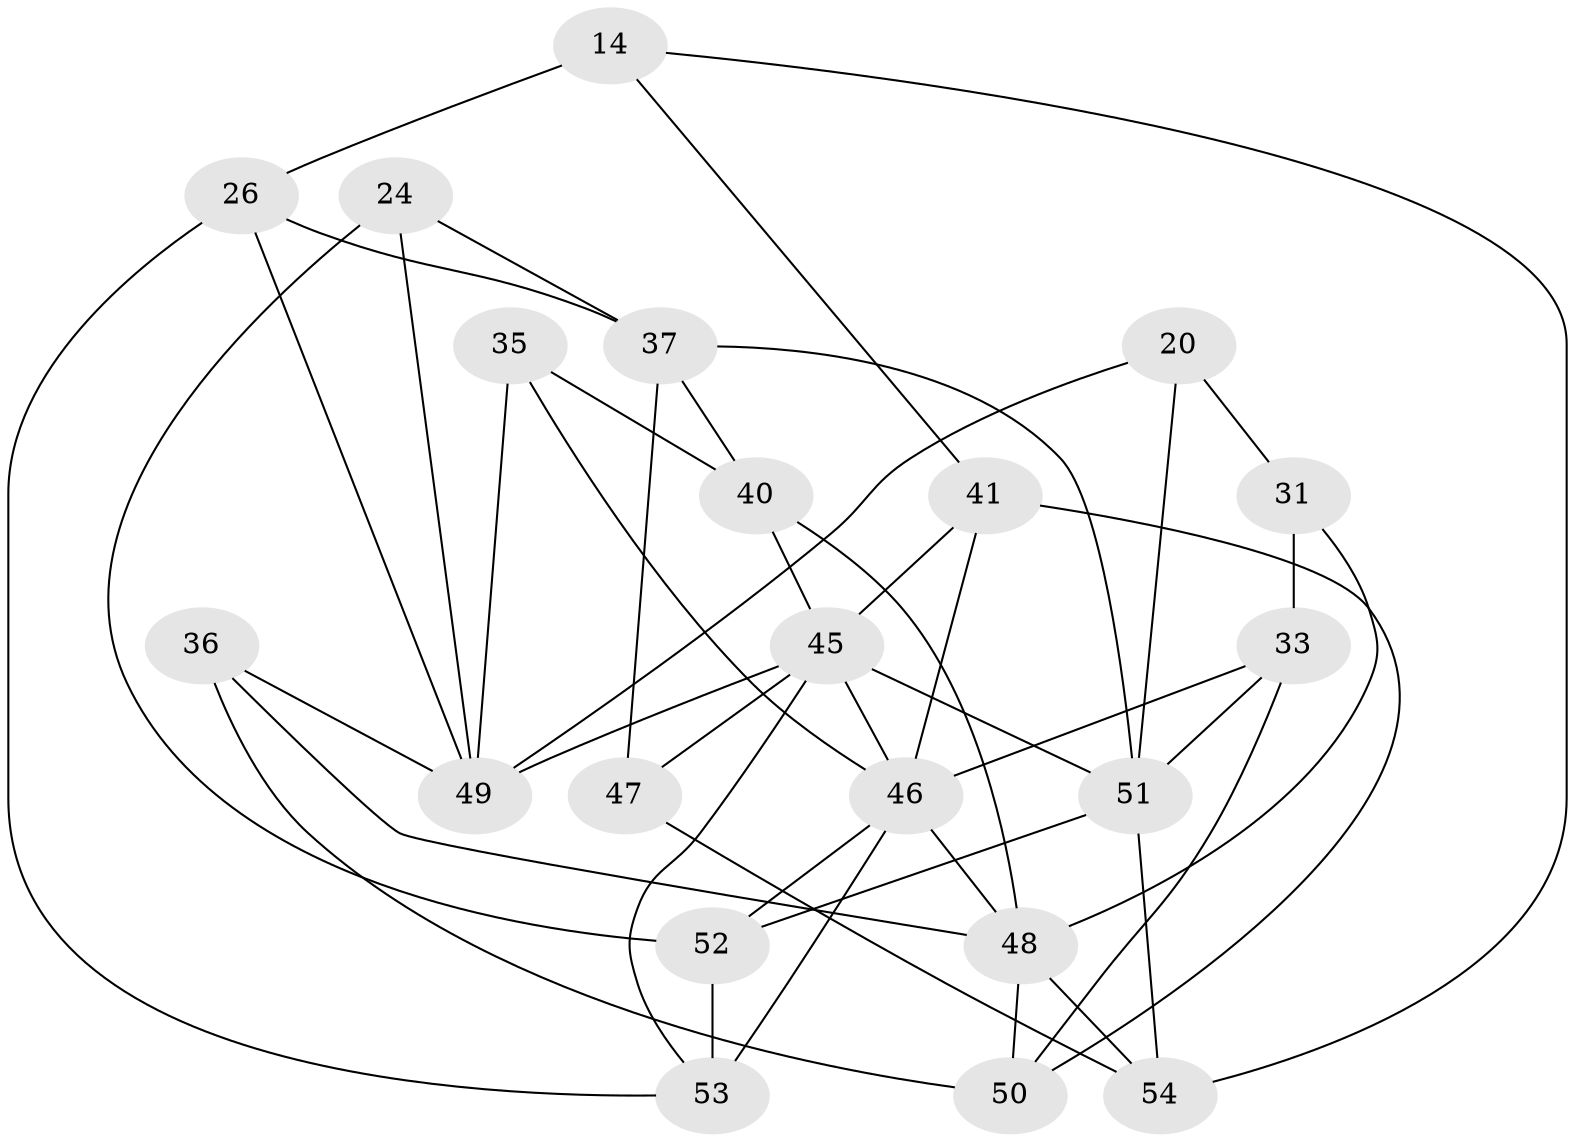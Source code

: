 // original degree distribution, {4: 1.0}
// Generated by graph-tools (version 1.1) at 2025/04/03/04/25 22:04:02]
// undirected, 21 vertices, 45 edges
graph export_dot {
graph [start="1"]
  node [color=gray90,style=filled];
  14;
  20 [super="+17"];
  24;
  26 [super="+2"];
  31;
  33;
  35 [super="+23"];
  36;
  37 [super="+25"];
  40 [super="+18"];
  41 [super="+15"];
  45 [super="+4+11+32"];
  46 [super="+16+22+34"];
  47;
  48 [super="+13+43+39"];
  49 [super="+6+38+28"];
  50 [super="+21"];
  51 [super="+9+29"];
  52 [super="+42"];
  53 [super="+8+12+44"];
  54;
  14 -- 41;
  14 -- 54;
  14 -- 26 [weight=2];
  20 -- 31 [weight=2];
  20 -- 51 [weight=2];
  20 -- 49 [weight=2];
  24 -- 49 [weight=2];
  24 -- 52;
  24 -- 37;
  26 -- 37;
  26 -- 53;
  26 -- 49 [weight=2];
  31 -- 33;
  31 -- 48;
  33 -- 50;
  33 -- 51;
  33 -- 46;
  35 -- 49 [weight=3];
  35 -- 40;
  35 -- 46 [weight=2];
  36 -- 48;
  36 -- 50 [weight=2];
  36 -- 49;
  37 -- 47 [weight=2];
  37 -- 40;
  37 -- 51;
  40 -- 45 [weight=2];
  40 -- 48 [weight=2];
  41 -- 46;
  41 -- 50 [weight=2];
  41 -- 45 [weight=2];
  45 -- 47;
  45 -- 51 [weight=3];
  45 -- 53 [weight=3];
  45 -- 49 [weight=2];
  45 -- 46;
  46 -- 48 [weight=6];
  46 -- 53 [weight=4];
  46 -- 52;
  47 -- 54;
  48 -- 54;
  48 -- 50;
  51 -- 52 [weight=2];
  51 -- 54;
  52 -- 53 [weight=2];
}
